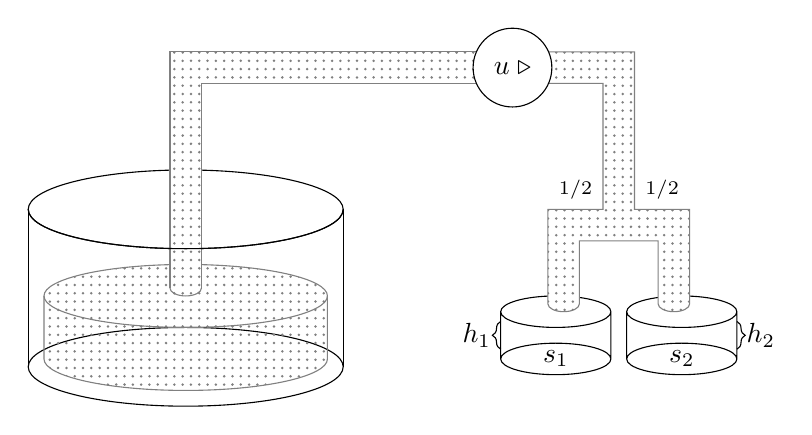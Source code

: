 ﻿\begin{tikzpicture} [scale=1]
% Serbatoio principale
	%contorno
	\draw (0,0) circle[x radius=2cm,y radius=0.5cm];
	\draw (-2,0) -- ++(0, -2);
	\draw (2,0) -- ++(0, -2);
	\draw (0,-2) circle[x radius=2cm,y radius=0.5cm];
	%contenuto
	\filldraw[color=gray, fill=none, pattern=dots, pattern color=gray] (-1.8,-1.9) arc [start angle=180,end angle=360,x radius=1.8,y radius=0.4] -- ++(0, 0.8) arc [start angle=0,end angle=180,x radius=1.8,y radius=0.4] -- ++(0, -0.8);
	\draw[gray] (-1.8,-1.1) arc [start angle=180,end angle=360,x radius=1.8,y radius=0.4];
% Serbatoio 1
	\draw (4.7,-1.3) circle[x radius=0.7cm,y radius=0.2cm] ++(-0.7,0) node(h1_s){} -- ++(0,-0.6) node(h1_e){} ++(0.7,0) circle[x radius=0.7cm,y radius=0.2cm] node(s1){} ++(0.7,0) -- ++(0,0.6);
% Serbatoio 2
	\draw (6.3,-1.3) circle[x radius=0.7cm,y radius=0.2cm] ++(-0.7,0) -- ++(0,-0.6) ++(0.7,0) circle[x radius=0.7cm,y radius=0.2cm] node(s2){} ++(0.7,0) node(h2_s){}  -- ++(0,0.6) node(h2_e){};
% Condotti
	%serbatoio principale
	\filldraw[preaction={fill,white}, color=gray, pattern=dots, pattern color=gray] (-0.2,-1) -- ++(0,3) -- ++(4,0) -- ++(0,-0.4) -- ++(-3.6,0) -- ++(0,-2.6) ++(-0.4,0);
	\draw[gray] (-0.2,-1) arc [start angle=180,end angle=360,x radius=0.2,y radius=0.1];
	\draw (-2,0) arc [start angle=180,end angle=360,x radius=2,y radius=0.5];
	%serbatoi secondari
	\filldraw[preaction={fill,white}, color=gray, pattern=dots, pattern color=gray] (4.5,2) -- ++(1.2,0) -- ++(0,-2) -- ++(0.7,0) node[above, midway, color=black] {$\scriptstyle{1/2}$} -- ++(0,-1.2) arc [start angle=360,end angle=180,x radius=0.2,y radius=0.1] -- ++(0,0.8) -- ++(-1,0) -- ++(0, -0.8) arc [start angle=360,end angle=180,x radius=0.2,y radius=0.1] -- ++(0,1.2) -- ++(0.7,0) node[above, midway, color=black] {$\scriptstyle{1/2}$} -- ++(0,1.6) -- ++(-0.8,0) -- ++(0,0.4);
% Pompa
	\draw[fill=white] (4.15,1.8) circle[x radius=0.5cm,y radius=0.5cm] node[] {$u\;\triangleright$};
% Decorazioni
	\draw [decorate, decoration={brace, amplitude=3pt}] (h1_e) -- (h1_s)
		node [midway, left] {$h_1$};
	\draw [decorate, decoration={brace, amplitude=3pt}] (h2_e) -- (h2_s)
		node [midway, right] {$h_2$};
	\draw (s1) -- (s1) node [] {$s_1$};
	\draw (s2) -- (s2) node [] {$s_2$};
\end{tikzpicture}